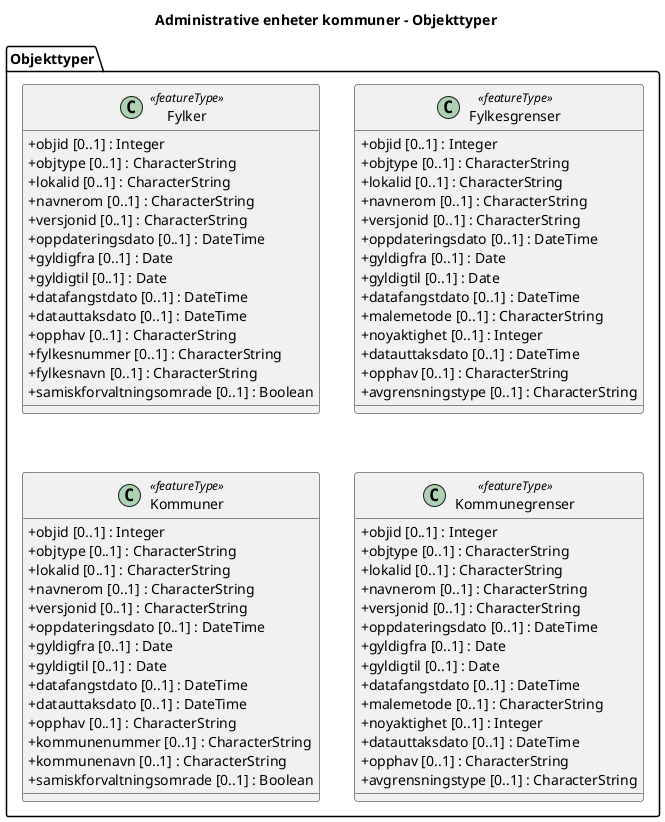 @startuml
title Administrative enheter kommuner - Objekttyper

skinparam class {
  AttributeIconSize 0
}

package "Objekttyper" {

  class Fylker <<featureType>> {
    + objid [0..1] : Integer
    + objtype [0..1] : CharacterString
    + lokalid [0..1] : CharacterString
    + navnerom [0..1] : CharacterString
    + versjonid [0..1] : CharacterString
    + oppdateringsdato [0..1] : DateTime
    + gyldigfra [0..1] : Date
    + gyldigtil [0..1] : Date
    + datafangstdato [0..1] : DateTime
    + datauttaksdato [0..1] : DateTime
    + opphav [0..1] : CharacterString
    + fylkesnummer [0..1] : CharacterString
    + fylkesnavn [0..1] : CharacterString
    + samiskforvaltningsomrade [0..1] : Boolean
  }

  class Fylkesgrenser <<featureType>> {
    + objid [0..1] : Integer
    + objtype [0..1] : CharacterString
    + lokalid [0..1] : CharacterString
    + navnerom [0..1] : CharacterString
    + versjonid [0..1] : CharacterString
    + oppdateringsdato [0..1] : DateTime
    + gyldigfra [0..1] : Date
    + gyldigtil [0..1] : Date
    + datafangstdato [0..1] : DateTime
    + malemetode [0..1] : CharacterString
    + noyaktighet [0..1] : Integer
    + datauttaksdato [0..1] : DateTime
    + opphav [0..1] : CharacterString
    + avgrensningstype [0..1] : CharacterString
  }

  class Kommuner <<featureType>> {
    + objid [0..1] : Integer
    + objtype [0..1] : CharacterString
    + lokalid [0..1] : CharacterString
    + navnerom [0..1] : CharacterString
    + versjonid [0..1] : CharacterString
    + oppdateringsdato [0..1] : DateTime
    + gyldigfra [0..1] : Date
    + gyldigtil [0..1] : Date
    + datafangstdato [0..1] : DateTime
    + datauttaksdato [0..1] : DateTime
    + opphav [0..1] : CharacterString
    + kommunenummer [0..1] : CharacterString
    + kommunenavn [0..1] : CharacterString
    + samiskforvaltningsomrade [0..1] : Boolean
  }

  class Kommunegrenser <<featureType>> {
    + objid [0..1] : Integer
    + objtype [0..1] : CharacterString
    + lokalid [0..1] : CharacterString
    + navnerom [0..1] : CharacterString
    + versjonid [0..1] : CharacterString
    + oppdateringsdato [0..1] : DateTime
    + gyldigfra [0..1] : Date
    + gyldigtil [0..1] : Date
    + datafangstdato [0..1] : DateTime
    + malemetode [0..1] : CharacterString
    + noyaktighet [0..1] : Integer
    + datauttaksdato [0..1] : DateTime
    + opphav [0..1] : CharacterString
    + avgrensningstype [0..1] : CharacterString
  }
}

@enduml
